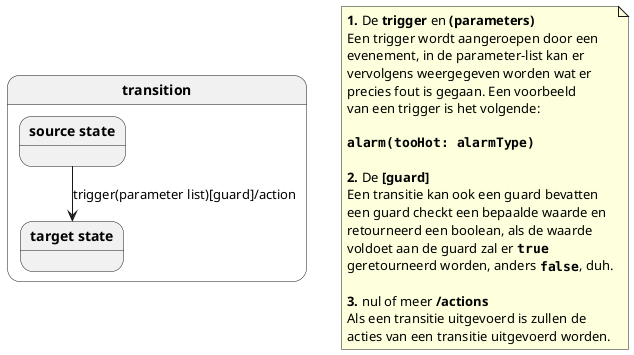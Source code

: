 @startuml
'https://plantuml.com/state-diagram

state state_2 as "**transition**" {
    state state_0 as "**source state**"
    state state_1 as "**target state**"

    state_0 --> state_1 : trigger(parameter list)[guard]/action
}

note as n1
   **1.** De **trigger** en **(parameters)**
   Een trigger wordt aangeroepen door een
   evenement, in de parameter-list kan er
   vervolgens weergegeven worden wat er
   precies fout is gegaan. Een voorbeeld
   van een trigger is het volgende:

   **""alarm(tooHot: alarmType)""**

   **2.** De **[guard]**
   Een transitie kan ook een guard bevatten
   een guard checkt een bepaalde waarde en
   retourneerd een boolean, als de waarde
   voldoet aan de guard zal er **""true""**
   geretourneerd worden, anders **""false""**, duh.

   **3.** nul of meer **/actions**
   Als een transitie uitgevoerd is zullen de
   acties van een transitie uitgevoerd worden.
end note




'n1 -[hidden]left-> state_0
'n3 -[hidden]left-> state_1

'n1 -[hidden]up> n2
'n2 -[hidden]> n3

'additional hidden arrows remove the
'arrows all together.
'n1 -[hidden]down> n2
'n2 -[hidden]down> n3



'n1 -[hidden]-> state_0
'n1 -[hidden]-> state_1

'scale 350 width
'[*] --> NotShooting
'
'state NotShooting {
'  [*] --> Idle
'  Idle --> Configuring : EvConfig
'  Configuring --> Idle : EvConfig
'}
'
'state Configuring {
'  [*] --> NewValueSelection
'  NewValueSelection --> NewValuePreview : EvNewValue
'  NewValuePreview --> NewValueSelection : EvNewValueRejected
'  NewValuePreview --> NewValueSelection : EvNewValueSaved
'
'  state NewValuePreview {
'     State1 -> State2
'  }
'
'}
@enduml